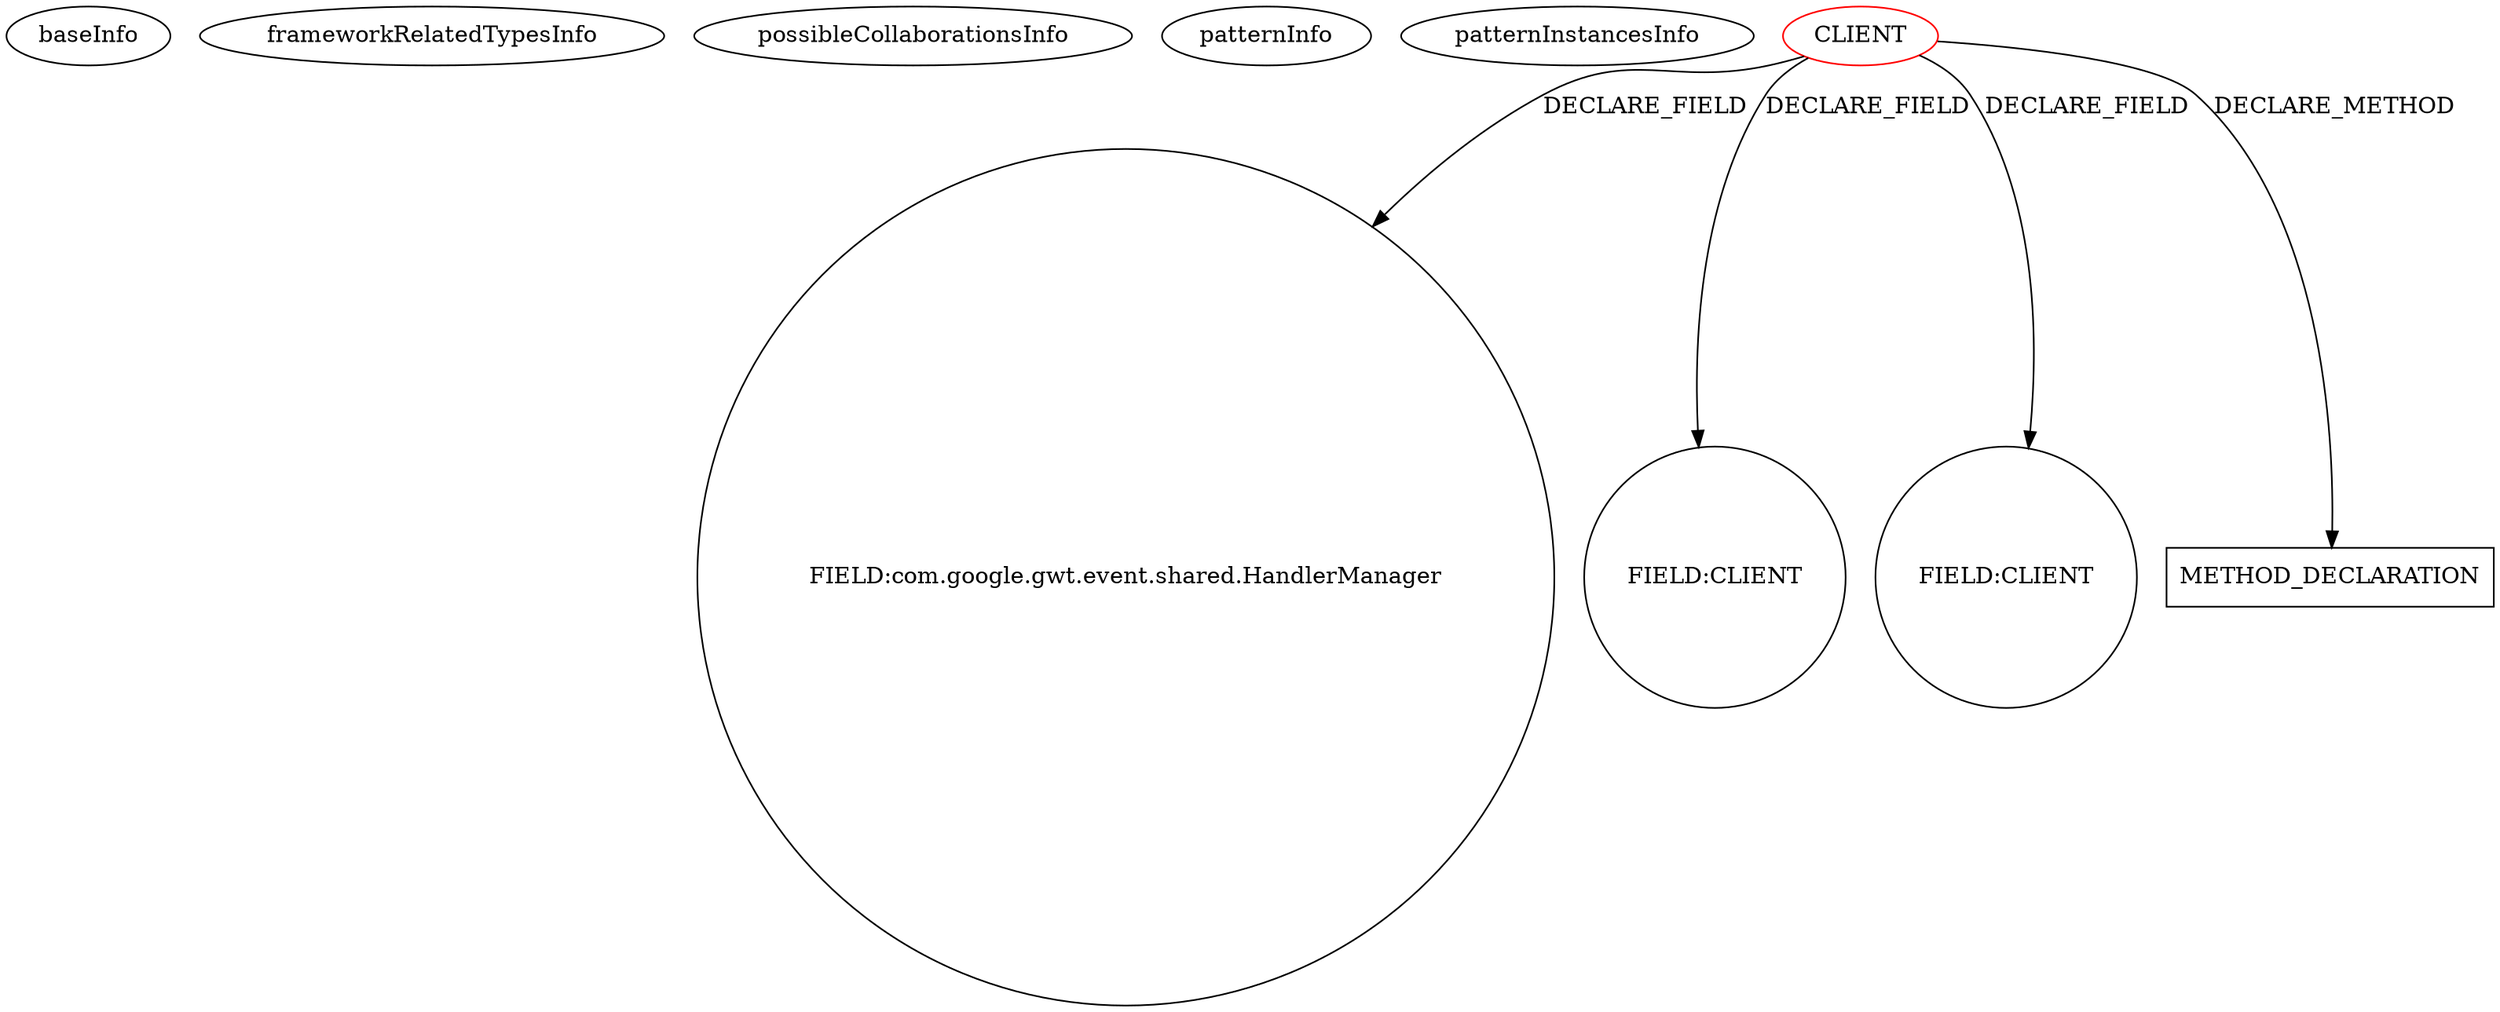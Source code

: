 digraph {
baseInfo[graphId=994,category="pattern",isAnonymous=false,possibleRelation=false]
frameworkRelatedTypesInfo[]
possibleCollaborationsInfo[]
patternInfo[frequency=2.0,patternRootClient=0]
patternInstancesInfo[0="Tok-Ziraja222~/Tok-Ziraja222/Ziraja222-master/src/ziraja/client/AppController.java~AppController~396",1="mguiral-GwtVideoLib~/mguiral-GwtVideoLib/GwtVideoLib-master/src/gwt/html5/video/client/VideoWidget.java~VideoWidget~4005"]
8[label="FIELD:com.google.gwt.event.shared.HandlerManager",vertexType="FIELD_DECLARATION",isFrameworkType=false,shape=circle]
0[label="CLIENT",vertexType="ROOT_CLIENT_CLASS_DECLARATION",isFrameworkType=false,color=red]
5[label="FIELD:CLIENT",vertexType="FIELD_DECLARATION",isFrameworkType=false,shape=circle]
2[label="FIELD:CLIENT",vertexType="FIELD_DECLARATION",isFrameworkType=false,shape=circle]
210[label="METHOD_DECLARATION",vertexType="CLIENT_METHOD_DECLARATION",isFrameworkType=false,shape=box]
0->5[label="DECLARE_FIELD"]
0->210[label="DECLARE_METHOD"]
0->2[label="DECLARE_FIELD"]
0->8[label="DECLARE_FIELD"]
}

